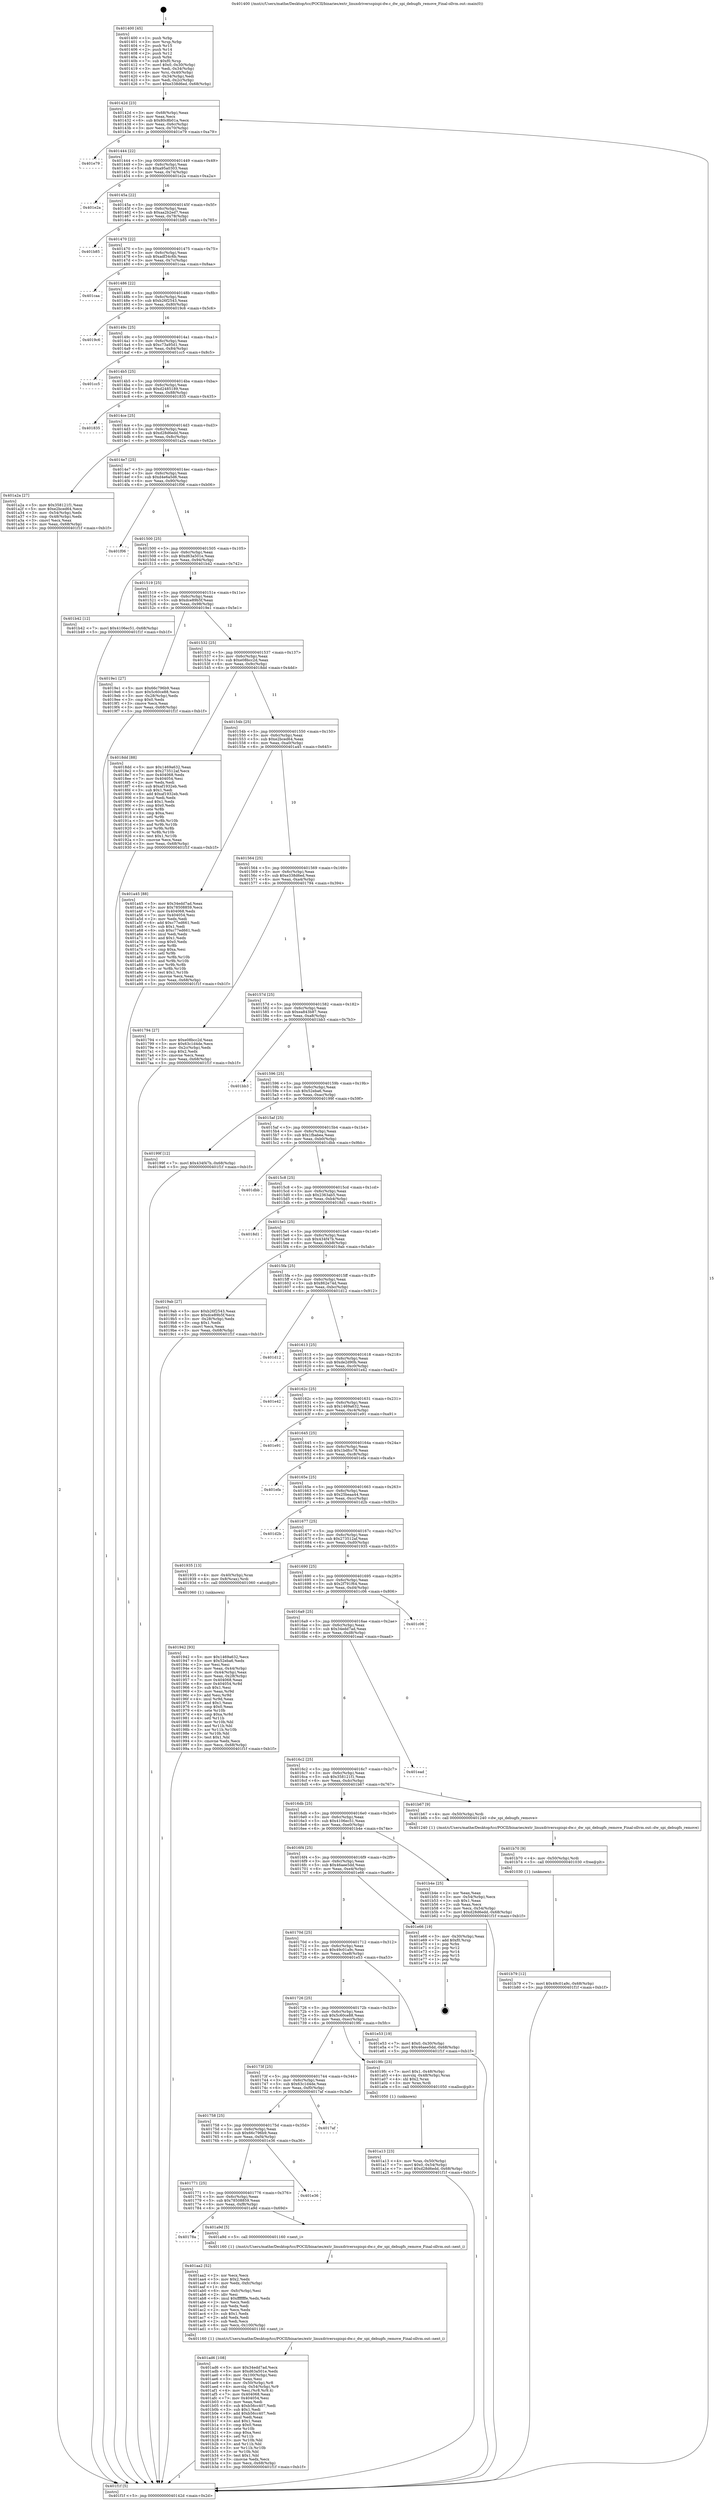 digraph "0x401400" {
  label = "0x401400 (/mnt/c/Users/mathe/Desktop/tcc/POCII/binaries/extr_linuxdriversspispi-dw.c_dw_spi_debugfs_remove_Final-ollvm.out::main(0))"
  labelloc = "t"
  node[shape=record]

  Entry [label="",width=0.3,height=0.3,shape=circle,fillcolor=black,style=filled]
  "0x40142d" [label="{
     0x40142d [23]\l
     | [instrs]\l
     &nbsp;&nbsp;0x40142d \<+3\>: mov -0x68(%rbp),%eax\l
     &nbsp;&nbsp;0x401430 \<+2\>: mov %eax,%ecx\l
     &nbsp;&nbsp;0x401432 \<+6\>: sub $0x80c8b01a,%ecx\l
     &nbsp;&nbsp;0x401438 \<+3\>: mov %eax,-0x6c(%rbp)\l
     &nbsp;&nbsp;0x40143b \<+3\>: mov %ecx,-0x70(%rbp)\l
     &nbsp;&nbsp;0x40143e \<+6\>: je 0000000000401e79 \<main+0xa79\>\l
  }"]
  "0x401e79" [label="{
     0x401e79\l
  }", style=dashed]
  "0x401444" [label="{
     0x401444 [22]\l
     | [instrs]\l
     &nbsp;&nbsp;0x401444 \<+5\>: jmp 0000000000401449 \<main+0x49\>\l
     &nbsp;&nbsp;0x401449 \<+3\>: mov -0x6c(%rbp),%eax\l
     &nbsp;&nbsp;0x40144c \<+5\>: sub $0xa95a0303,%eax\l
     &nbsp;&nbsp;0x401451 \<+3\>: mov %eax,-0x74(%rbp)\l
     &nbsp;&nbsp;0x401454 \<+6\>: je 0000000000401e2a \<main+0xa2a\>\l
  }"]
  Exit [label="",width=0.3,height=0.3,shape=circle,fillcolor=black,style=filled,peripheries=2]
  "0x401e2a" [label="{
     0x401e2a\l
  }", style=dashed]
  "0x40145a" [label="{
     0x40145a [22]\l
     | [instrs]\l
     &nbsp;&nbsp;0x40145a \<+5\>: jmp 000000000040145f \<main+0x5f\>\l
     &nbsp;&nbsp;0x40145f \<+3\>: mov -0x6c(%rbp),%eax\l
     &nbsp;&nbsp;0x401462 \<+5\>: sub $0xaa2b2ed7,%eax\l
     &nbsp;&nbsp;0x401467 \<+3\>: mov %eax,-0x78(%rbp)\l
     &nbsp;&nbsp;0x40146a \<+6\>: je 0000000000401b85 \<main+0x785\>\l
  }"]
  "0x401b79" [label="{
     0x401b79 [12]\l
     | [instrs]\l
     &nbsp;&nbsp;0x401b79 \<+7\>: movl $0x49c01a9c,-0x68(%rbp)\l
     &nbsp;&nbsp;0x401b80 \<+5\>: jmp 0000000000401f1f \<main+0xb1f\>\l
  }"]
  "0x401b85" [label="{
     0x401b85\l
  }", style=dashed]
  "0x401470" [label="{
     0x401470 [22]\l
     | [instrs]\l
     &nbsp;&nbsp;0x401470 \<+5\>: jmp 0000000000401475 \<main+0x75\>\l
     &nbsp;&nbsp;0x401475 \<+3\>: mov -0x6c(%rbp),%eax\l
     &nbsp;&nbsp;0x401478 \<+5\>: sub $0xadf34c6b,%eax\l
     &nbsp;&nbsp;0x40147d \<+3\>: mov %eax,-0x7c(%rbp)\l
     &nbsp;&nbsp;0x401480 \<+6\>: je 0000000000401caa \<main+0x8aa\>\l
  }"]
  "0x401b70" [label="{
     0x401b70 [9]\l
     | [instrs]\l
     &nbsp;&nbsp;0x401b70 \<+4\>: mov -0x50(%rbp),%rdi\l
     &nbsp;&nbsp;0x401b74 \<+5\>: call 0000000000401030 \<free@plt\>\l
     | [calls]\l
     &nbsp;&nbsp;0x401030 \{1\} (unknown)\l
  }"]
  "0x401caa" [label="{
     0x401caa\l
  }", style=dashed]
  "0x401486" [label="{
     0x401486 [22]\l
     | [instrs]\l
     &nbsp;&nbsp;0x401486 \<+5\>: jmp 000000000040148b \<main+0x8b\>\l
     &nbsp;&nbsp;0x40148b \<+3\>: mov -0x6c(%rbp),%eax\l
     &nbsp;&nbsp;0x40148e \<+5\>: sub $0xb26f2543,%eax\l
     &nbsp;&nbsp;0x401493 \<+3\>: mov %eax,-0x80(%rbp)\l
     &nbsp;&nbsp;0x401496 \<+6\>: je 00000000004019c6 \<main+0x5c6\>\l
  }"]
  "0x401ad6" [label="{
     0x401ad6 [108]\l
     | [instrs]\l
     &nbsp;&nbsp;0x401ad6 \<+5\>: mov $0x34edd7ad,%ecx\l
     &nbsp;&nbsp;0x401adb \<+5\>: mov $0xd63a501e,%edx\l
     &nbsp;&nbsp;0x401ae0 \<+6\>: mov -0x100(%rbp),%esi\l
     &nbsp;&nbsp;0x401ae6 \<+3\>: imul %eax,%esi\l
     &nbsp;&nbsp;0x401ae9 \<+4\>: mov -0x50(%rbp),%r8\l
     &nbsp;&nbsp;0x401aed \<+4\>: movslq -0x54(%rbp),%r9\l
     &nbsp;&nbsp;0x401af1 \<+4\>: mov %esi,(%r8,%r9,4)\l
     &nbsp;&nbsp;0x401af5 \<+7\>: mov 0x404068,%eax\l
     &nbsp;&nbsp;0x401afc \<+7\>: mov 0x404054,%esi\l
     &nbsp;&nbsp;0x401b03 \<+2\>: mov %eax,%edi\l
     &nbsp;&nbsp;0x401b05 \<+6\>: sub $0xb56cc407,%edi\l
     &nbsp;&nbsp;0x401b0b \<+3\>: sub $0x1,%edi\l
     &nbsp;&nbsp;0x401b0e \<+6\>: add $0xb56cc407,%edi\l
     &nbsp;&nbsp;0x401b14 \<+3\>: imul %edi,%eax\l
     &nbsp;&nbsp;0x401b17 \<+3\>: and $0x1,%eax\l
     &nbsp;&nbsp;0x401b1a \<+3\>: cmp $0x0,%eax\l
     &nbsp;&nbsp;0x401b1d \<+4\>: sete %r10b\l
     &nbsp;&nbsp;0x401b21 \<+3\>: cmp $0xa,%esi\l
     &nbsp;&nbsp;0x401b24 \<+4\>: setl %r11b\l
     &nbsp;&nbsp;0x401b28 \<+3\>: mov %r10b,%bl\l
     &nbsp;&nbsp;0x401b2b \<+3\>: and %r11b,%bl\l
     &nbsp;&nbsp;0x401b2e \<+3\>: xor %r11b,%r10b\l
     &nbsp;&nbsp;0x401b31 \<+3\>: or %r10b,%bl\l
     &nbsp;&nbsp;0x401b34 \<+3\>: test $0x1,%bl\l
     &nbsp;&nbsp;0x401b37 \<+3\>: cmovne %edx,%ecx\l
     &nbsp;&nbsp;0x401b3a \<+3\>: mov %ecx,-0x68(%rbp)\l
     &nbsp;&nbsp;0x401b3d \<+5\>: jmp 0000000000401f1f \<main+0xb1f\>\l
  }"]
  "0x4019c6" [label="{
     0x4019c6\l
  }", style=dashed]
  "0x40149c" [label="{
     0x40149c [25]\l
     | [instrs]\l
     &nbsp;&nbsp;0x40149c \<+5\>: jmp 00000000004014a1 \<main+0xa1\>\l
     &nbsp;&nbsp;0x4014a1 \<+3\>: mov -0x6c(%rbp),%eax\l
     &nbsp;&nbsp;0x4014a4 \<+5\>: sub $0xc73a95d1,%eax\l
     &nbsp;&nbsp;0x4014a9 \<+6\>: mov %eax,-0x84(%rbp)\l
     &nbsp;&nbsp;0x4014af \<+6\>: je 0000000000401cc5 \<main+0x8c5\>\l
  }"]
  "0x401aa2" [label="{
     0x401aa2 [52]\l
     | [instrs]\l
     &nbsp;&nbsp;0x401aa2 \<+2\>: xor %ecx,%ecx\l
     &nbsp;&nbsp;0x401aa4 \<+5\>: mov $0x2,%edx\l
     &nbsp;&nbsp;0x401aa9 \<+6\>: mov %edx,-0xfc(%rbp)\l
     &nbsp;&nbsp;0x401aaf \<+1\>: cltd\l
     &nbsp;&nbsp;0x401ab0 \<+6\>: mov -0xfc(%rbp),%esi\l
     &nbsp;&nbsp;0x401ab6 \<+2\>: idiv %esi\l
     &nbsp;&nbsp;0x401ab8 \<+6\>: imul $0xfffffffe,%edx,%edx\l
     &nbsp;&nbsp;0x401abe \<+2\>: mov %ecx,%edi\l
     &nbsp;&nbsp;0x401ac0 \<+2\>: sub %edx,%edi\l
     &nbsp;&nbsp;0x401ac2 \<+2\>: mov %ecx,%edx\l
     &nbsp;&nbsp;0x401ac4 \<+3\>: sub $0x1,%edx\l
     &nbsp;&nbsp;0x401ac7 \<+2\>: add %edx,%edi\l
     &nbsp;&nbsp;0x401ac9 \<+2\>: sub %edi,%ecx\l
     &nbsp;&nbsp;0x401acb \<+6\>: mov %ecx,-0x100(%rbp)\l
     &nbsp;&nbsp;0x401ad1 \<+5\>: call 0000000000401160 \<next_i\>\l
     | [calls]\l
     &nbsp;&nbsp;0x401160 \{1\} (/mnt/c/Users/mathe/Desktop/tcc/POCII/binaries/extr_linuxdriversspispi-dw.c_dw_spi_debugfs_remove_Final-ollvm.out::next_i)\l
  }"]
  "0x401cc5" [label="{
     0x401cc5\l
  }", style=dashed]
  "0x4014b5" [label="{
     0x4014b5 [25]\l
     | [instrs]\l
     &nbsp;&nbsp;0x4014b5 \<+5\>: jmp 00000000004014ba \<main+0xba\>\l
     &nbsp;&nbsp;0x4014ba \<+3\>: mov -0x6c(%rbp),%eax\l
     &nbsp;&nbsp;0x4014bd \<+5\>: sub $0xd2485189,%eax\l
     &nbsp;&nbsp;0x4014c2 \<+6\>: mov %eax,-0x88(%rbp)\l
     &nbsp;&nbsp;0x4014c8 \<+6\>: je 0000000000401835 \<main+0x435\>\l
  }"]
  "0x40178a" [label="{
     0x40178a\l
  }", style=dashed]
  "0x401835" [label="{
     0x401835\l
  }", style=dashed]
  "0x4014ce" [label="{
     0x4014ce [25]\l
     | [instrs]\l
     &nbsp;&nbsp;0x4014ce \<+5\>: jmp 00000000004014d3 \<main+0xd3\>\l
     &nbsp;&nbsp;0x4014d3 \<+3\>: mov -0x6c(%rbp),%eax\l
     &nbsp;&nbsp;0x4014d6 \<+5\>: sub $0xd28d6edd,%eax\l
     &nbsp;&nbsp;0x4014db \<+6\>: mov %eax,-0x8c(%rbp)\l
     &nbsp;&nbsp;0x4014e1 \<+6\>: je 0000000000401a2a \<main+0x62a\>\l
  }"]
  "0x401a9d" [label="{
     0x401a9d [5]\l
     | [instrs]\l
     &nbsp;&nbsp;0x401a9d \<+5\>: call 0000000000401160 \<next_i\>\l
     | [calls]\l
     &nbsp;&nbsp;0x401160 \{1\} (/mnt/c/Users/mathe/Desktop/tcc/POCII/binaries/extr_linuxdriversspispi-dw.c_dw_spi_debugfs_remove_Final-ollvm.out::next_i)\l
  }"]
  "0x401a2a" [label="{
     0x401a2a [27]\l
     | [instrs]\l
     &nbsp;&nbsp;0x401a2a \<+5\>: mov $0x358121f1,%eax\l
     &nbsp;&nbsp;0x401a2f \<+5\>: mov $0xe2bced64,%ecx\l
     &nbsp;&nbsp;0x401a34 \<+3\>: mov -0x54(%rbp),%edx\l
     &nbsp;&nbsp;0x401a37 \<+3\>: cmp -0x48(%rbp),%edx\l
     &nbsp;&nbsp;0x401a3a \<+3\>: cmovl %ecx,%eax\l
     &nbsp;&nbsp;0x401a3d \<+3\>: mov %eax,-0x68(%rbp)\l
     &nbsp;&nbsp;0x401a40 \<+5\>: jmp 0000000000401f1f \<main+0xb1f\>\l
  }"]
  "0x4014e7" [label="{
     0x4014e7 [25]\l
     | [instrs]\l
     &nbsp;&nbsp;0x4014e7 \<+5\>: jmp 00000000004014ec \<main+0xec\>\l
     &nbsp;&nbsp;0x4014ec \<+3\>: mov -0x6c(%rbp),%eax\l
     &nbsp;&nbsp;0x4014ef \<+5\>: sub $0xd4e6a5d6,%eax\l
     &nbsp;&nbsp;0x4014f4 \<+6\>: mov %eax,-0x90(%rbp)\l
     &nbsp;&nbsp;0x4014fa \<+6\>: je 0000000000401f06 \<main+0xb06\>\l
  }"]
  "0x401771" [label="{
     0x401771 [25]\l
     | [instrs]\l
     &nbsp;&nbsp;0x401771 \<+5\>: jmp 0000000000401776 \<main+0x376\>\l
     &nbsp;&nbsp;0x401776 \<+3\>: mov -0x6c(%rbp),%eax\l
     &nbsp;&nbsp;0x401779 \<+5\>: sub $0x78508859,%eax\l
     &nbsp;&nbsp;0x40177e \<+6\>: mov %eax,-0xf8(%rbp)\l
     &nbsp;&nbsp;0x401784 \<+6\>: je 0000000000401a9d \<main+0x69d\>\l
  }"]
  "0x401f06" [label="{
     0x401f06\l
  }", style=dashed]
  "0x401500" [label="{
     0x401500 [25]\l
     | [instrs]\l
     &nbsp;&nbsp;0x401500 \<+5\>: jmp 0000000000401505 \<main+0x105\>\l
     &nbsp;&nbsp;0x401505 \<+3\>: mov -0x6c(%rbp),%eax\l
     &nbsp;&nbsp;0x401508 \<+5\>: sub $0xd63a501e,%eax\l
     &nbsp;&nbsp;0x40150d \<+6\>: mov %eax,-0x94(%rbp)\l
     &nbsp;&nbsp;0x401513 \<+6\>: je 0000000000401b42 \<main+0x742\>\l
  }"]
  "0x401e36" [label="{
     0x401e36\l
  }", style=dashed]
  "0x401b42" [label="{
     0x401b42 [12]\l
     | [instrs]\l
     &nbsp;&nbsp;0x401b42 \<+7\>: movl $0x4106ec51,-0x68(%rbp)\l
     &nbsp;&nbsp;0x401b49 \<+5\>: jmp 0000000000401f1f \<main+0xb1f\>\l
  }"]
  "0x401519" [label="{
     0x401519 [25]\l
     | [instrs]\l
     &nbsp;&nbsp;0x401519 \<+5\>: jmp 000000000040151e \<main+0x11e\>\l
     &nbsp;&nbsp;0x40151e \<+3\>: mov -0x6c(%rbp),%eax\l
     &nbsp;&nbsp;0x401521 \<+5\>: sub $0xdce89b5f,%eax\l
     &nbsp;&nbsp;0x401526 \<+6\>: mov %eax,-0x98(%rbp)\l
     &nbsp;&nbsp;0x40152c \<+6\>: je 00000000004019e1 \<main+0x5e1\>\l
  }"]
  "0x401758" [label="{
     0x401758 [25]\l
     | [instrs]\l
     &nbsp;&nbsp;0x401758 \<+5\>: jmp 000000000040175d \<main+0x35d\>\l
     &nbsp;&nbsp;0x40175d \<+3\>: mov -0x6c(%rbp),%eax\l
     &nbsp;&nbsp;0x401760 \<+5\>: sub $0x66c796b9,%eax\l
     &nbsp;&nbsp;0x401765 \<+6\>: mov %eax,-0xf4(%rbp)\l
     &nbsp;&nbsp;0x40176b \<+6\>: je 0000000000401e36 \<main+0xa36\>\l
  }"]
  "0x4019e1" [label="{
     0x4019e1 [27]\l
     | [instrs]\l
     &nbsp;&nbsp;0x4019e1 \<+5\>: mov $0x66c796b9,%eax\l
     &nbsp;&nbsp;0x4019e6 \<+5\>: mov $0x5c60ce88,%ecx\l
     &nbsp;&nbsp;0x4019eb \<+3\>: mov -0x28(%rbp),%edx\l
     &nbsp;&nbsp;0x4019ee \<+3\>: cmp $0x0,%edx\l
     &nbsp;&nbsp;0x4019f1 \<+3\>: cmove %ecx,%eax\l
     &nbsp;&nbsp;0x4019f4 \<+3\>: mov %eax,-0x68(%rbp)\l
     &nbsp;&nbsp;0x4019f7 \<+5\>: jmp 0000000000401f1f \<main+0xb1f\>\l
  }"]
  "0x401532" [label="{
     0x401532 [25]\l
     | [instrs]\l
     &nbsp;&nbsp;0x401532 \<+5\>: jmp 0000000000401537 \<main+0x137\>\l
     &nbsp;&nbsp;0x401537 \<+3\>: mov -0x6c(%rbp),%eax\l
     &nbsp;&nbsp;0x40153a \<+5\>: sub $0xe08bcc2d,%eax\l
     &nbsp;&nbsp;0x40153f \<+6\>: mov %eax,-0x9c(%rbp)\l
     &nbsp;&nbsp;0x401545 \<+6\>: je 00000000004018dd \<main+0x4dd\>\l
  }"]
  "0x4017af" [label="{
     0x4017af\l
  }", style=dashed]
  "0x4018dd" [label="{
     0x4018dd [88]\l
     | [instrs]\l
     &nbsp;&nbsp;0x4018dd \<+5\>: mov $0x1469a632,%eax\l
     &nbsp;&nbsp;0x4018e2 \<+5\>: mov $0x273512af,%ecx\l
     &nbsp;&nbsp;0x4018e7 \<+7\>: mov 0x404068,%edx\l
     &nbsp;&nbsp;0x4018ee \<+7\>: mov 0x404054,%esi\l
     &nbsp;&nbsp;0x4018f5 \<+2\>: mov %edx,%edi\l
     &nbsp;&nbsp;0x4018f7 \<+6\>: sub $0xaf1932eb,%edi\l
     &nbsp;&nbsp;0x4018fd \<+3\>: sub $0x1,%edi\l
     &nbsp;&nbsp;0x401900 \<+6\>: add $0xaf1932eb,%edi\l
     &nbsp;&nbsp;0x401906 \<+3\>: imul %edi,%edx\l
     &nbsp;&nbsp;0x401909 \<+3\>: and $0x1,%edx\l
     &nbsp;&nbsp;0x40190c \<+3\>: cmp $0x0,%edx\l
     &nbsp;&nbsp;0x40190f \<+4\>: sete %r8b\l
     &nbsp;&nbsp;0x401913 \<+3\>: cmp $0xa,%esi\l
     &nbsp;&nbsp;0x401916 \<+4\>: setl %r9b\l
     &nbsp;&nbsp;0x40191a \<+3\>: mov %r8b,%r10b\l
     &nbsp;&nbsp;0x40191d \<+3\>: and %r9b,%r10b\l
     &nbsp;&nbsp;0x401920 \<+3\>: xor %r9b,%r8b\l
     &nbsp;&nbsp;0x401923 \<+3\>: or %r8b,%r10b\l
     &nbsp;&nbsp;0x401926 \<+4\>: test $0x1,%r10b\l
     &nbsp;&nbsp;0x40192a \<+3\>: cmovne %ecx,%eax\l
     &nbsp;&nbsp;0x40192d \<+3\>: mov %eax,-0x68(%rbp)\l
     &nbsp;&nbsp;0x401930 \<+5\>: jmp 0000000000401f1f \<main+0xb1f\>\l
  }"]
  "0x40154b" [label="{
     0x40154b [25]\l
     | [instrs]\l
     &nbsp;&nbsp;0x40154b \<+5\>: jmp 0000000000401550 \<main+0x150\>\l
     &nbsp;&nbsp;0x401550 \<+3\>: mov -0x6c(%rbp),%eax\l
     &nbsp;&nbsp;0x401553 \<+5\>: sub $0xe2bced64,%eax\l
     &nbsp;&nbsp;0x401558 \<+6\>: mov %eax,-0xa0(%rbp)\l
     &nbsp;&nbsp;0x40155e \<+6\>: je 0000000000401a45 \<main+0x645\>\l
  }"]
  "0x401a13" [label="{
     0x401a13 [23]\l
     | [instrs]\l
     &nbsp;&nbsp;0x401a13 \<+4\>: mov %rax,-0x50(%rbp)\l
     &nbsp;&nbsp;0x401a17 \<+7\>: movl $0x0,-0x54(%rbp)\l
     &nbsp;&nbsp;0x401a1e \<+7\>: movl $0xd28d6edd,-0x68(%rbp)\l
     &nbsp;&nbsp;0x401a25 \<+5\>: jmp 0000000000401f1f \<main+0xb1f\>\l
  }"]
  "0x401a45" [label="{
     0x401a45 [88]\l
     | [instrs]\l
     &nbsp;&nbsp;0x401a45 \<+5\>: mov $0x34edd7ad,%eax\l
     &nbsp;&nbsp;0x401a4a \<+5\>: mov $0x78508859,%ecx\l
     &nbsp;&nbsp;0x401a4f \<+7\>: mov 0x404068,%edx\l
     &nbsp;&nbsp;0x401a56 \<+7\>: mov 0x404054,%esi\l
     &nbsp;&nbsp;0x401a5d \<+2\>: mov %edx,%edi\l
     &nbsp;&nbsp;0x401a5f \<+6\>: add $0xc77ed661,%edi\l
     &nbsp;&nbsp;0x401a65 \<+3\>: sub $0x1,%edi\l
     &nbsp;&nbsp;0x401a68 \<+6\>: sub $0xc77ed661,%edi\l
     &nbsp;&nbsp;0x401a6e \<+3\>: imul %edi,%edx\l
     &nbsp;&nbsp;0x401a71 \<+3\>: and $0x1,%edx\l
     &nbsp;&nbsp;0x401a74 \<+3\>: cmp $0x0,%edx\l
     &nbsp;&nbsp;0x401a77 \<+4\>: sete %r8b\l
     &nbsp;&nbsp;0x401a7b \<+3\>: cmp $0xa,%esi\l
     &nbsp;&nbsp;0x401a7e \<+4\>: setl %r9b\l
     &nbsp;&nbsp;0x401a82 \<+3\>: mov %r8b,%r10b\l
     &nbsp;&nbsp;0x401a85 \<+3\>: and %r9b,%r10b\l
     &nbsp;&nbsp;0x401a88 \<+3\>: xor %r9b,%r8b\l
     &nbsp;&nbsp;0x401a8b \<+3\>: or %r8b,%r10b\l
     &nbsp;&nbsp;0x401a8e \<+4\>: test $0x1,%r10b\l
     &nbsp;&nbsp;0x401a92 \<+3\>: cmovne %ecx,%eax\l
     &nbsp;&nbsp;0x401a95 \<+3\>: mov %eax,-0x68(%rbp)\l
     &nbsp;&nbsp;0x401a98 \<+5\>: jmp 0000000000401f1f \<main+0xb1f\>\l
  }"]
  "0x401564" [label="{
     0x401564 [25]\l
     | [instrs]\l
     &nbsp;&nbsp;0x401564 \<+5\>: jmp 0000000000401569 \<main+0x169\>\l
     &nbsp;&nbsp;0x401569 \<+3\>: mov -0x6c(%rbp),%eax\l
     &nbsp;&nbsp;0x40156c \<+5\>: sub $0xe338d6ed,%eax\l
     &nbsp;&nbsp;0x401571 \<+6\>: mov %eax,-0xa4(%rbp)\l
     &nbsp;&nbsp;0x401577 \<+6\>: je 0000000000401794 \<main+0x394\>\l
  }"]
  "0x40173f" [label="{
     0x40173f [25]\l
     | [instrs]\l
     &nbsp;&nbsp;0x40173f \<+5\>: jmp 0000000000401744 \<main+0x344\>\l
     &nbsp;&nbsp;0x401744 \<+3\>: mov -0x6c(%rbp),%eax\l
     &nbsp;&nbsp;0x401747 \<+5\>: sub $0x63c1d4de,%eax\l
     &nbsp;&nbsp;0x40174c \<+6\>: mov %eax,-0xf0(%rbp)\l
     &nbsp;&nbsp;0x401752 \<+6\>: je 00000000004017af \<main+0x3af\>\l
  }"]
  "0x401794" [label="{
     0x401794 [27]\l
     | [instrs]\l
     &nbsp;&nbsp;0x401794 \<+5\>: mov $0xe08bcc2d,%eax\l
     &nbsp;&nbsp;0x401799 \<+5\>: mov $0x63c1d4de,%ecx\l
     &nbsp;&nbsp;0x40179e \<+3\>: mov -0x2c(%rbp),%edx\l
     &nbsp;&nbsp;0x4017a1 \<+3\>: cmp $0x2,%edx\l
     &nbsp;&nbsp;0x4017a4 \<+3\>: cmovne %ecx,%eax\l
     &nbsp;&nbsp;0x4017a7 \<+3\>: mov %eax,-0x68(%rbp)\l
     &nbsp;&nbsp;0x4017aa \<+5\>: jmp 0000000000401f1f \<main+0xb1f\>\l
  }"]
  "0x40157d" [label="{
     0x40157d [25]\l
     | [instrs]\l
     &nbsp;&nbsp;0x40157d \<+5\>: jmp 0000000000401582 \<main+0x182\>\l
     &nbsp;&nbsp;0x401582 \<+3\>: mov -0x6c(%rbp),%eax\l
     &nbsp;&nbsp;0x401585 \<+5\>: sub $0xea843b87,%eax\l
     &nbsp;&nbsp;0x40158a \<+6\>: mov %eax,-0xa8(%rbp)\l
     &nbsp;&nbsp;0x401590 \<+6\>: je 0000000000401bb3 \<main+0x7b3\>\l
  }"]
  "0x401f1f" [label="{
     0x401f1f [5]\l
     | [instrs]\l
     &nbsp;&nbsp;0x401f1f \<+5\>: jmp 000000000040142d \<main+0x2d\>\l
  }"]
  "0x401400" [label="{
     0x401400 [45]\l
     | [instrs]\l
     &nbsp;&nbsp;0x401400 \<+1\>: push %rbp\l
     &nbsp;&nbsp;0x401401 \<+3\>: mov %rsp,%rbp\l
     &nbsp;&nbsp;0x401404 \<+2\>: push %r15\l
     &nbsp;&nbsp;0x401406 \<+2\>: push %r14\l
     &nbsp;&nbsp;0x401408 \<+2\>: push %r12\l
     &nbsp;&nbsp;0x40140a \<+1\>: push %rbx\l
     &nbsp;&nbsp;0x40140b \<+7\>: sub $0xf0,%rsp\l
     &nbsp;&nbsp;0x401412 \<+7\>: movl $0x0,-0x30(%rbp)\l
     &nbsp;&nbsp;0x401419 \<+3\>: mov %edi,-0x34(%rbp)\l
     &nbsp;&nbsp;0x40141c \<+4\>: mov %rsi,-0x40(%rbp)\l
     &nbsp;&nbsp;0x401420 \<+3\>: mov -0x34(%rbp),%edi\l
     &nbsp;&nbsp;0x401423 \<+3\>: mov %edi,-0x2c(%rbp)\l
     &nbsp;&nbsp;0x401426 \<+7\>: movl $0xe338d6ed,-0x68(%rbp)\l
  }"]
  "0x4019fc" [label="{
     0x4019fc [23]\l
     | [instrs]\l
     &nbsp;&nbsp;0x4019fc \<+7\>: movl $0x1,-0x48(%rbp)\l
     &nbsp;&nbsp;0x401a03 \<+4\>: movslq -0x48(%rbp),%rax\l
     &nbsp;&nbsp;0x401a07 \<+4\>: shl $0x2,%rax\l
     &nbsp;&nbsp;0x401a0b \<+3\>: mov %rax,%rdi\l
     &nbsp;&nbsp;0x401a0e \<+5\>: call 0000000000401050 \<malloc@plt\>\l
     | [calls]\l
     &nbsp;&nbsp;0x401050 \{1\} (unknown)\l
  }"]
  "0x401bb3" [label="{
     0x401bb3\l
  }", style=dashed]
  "0x401596" [label="{
     0x401596 [25]\l
     | [instrs]\l
     &nbsp;&nbsp;0x401596 \<+5\>: jmp 000000000040159b \<main+0x19b\>\l
     &nbsp;&nbsp;0x40159b \<+3\>: mov -0x6c(%rbp),%eax\l
     &nbsp;&nbsp;0x40159e \<+5\>: sub $0x52eba6,%eax\l
     &nbsp;&nbsp;0x4015a3 \<+6\>: mov %eax,-0xac(%rbp)\l
     &nbsp;&nbsp;0x4015a9 \<+6\>: je 000000000040199f \<main+0x59f\>\l
  }"]
  "0x401726" [label="{
     0x401726 [25]\l
     | [instrs]\l
     &nbsp;&nbsp;0x401726 \<+5\>: jmp 000000000040172b \<main+0x32b\>\l
     &nbsp;&nbsp;0x40172b \<+3\>: mov -0x6c(%rbp),%eax\l
     &nbsp;&nbsp;0x40172e \<+5\>: sub $0x5c60ce88,%eax\l
     &nbsp;&nbsp;0x401733 \<+6\>: mov %eax,-0xec(%rbp)\l
     &nbsp;&nbsp;0x401739 \<+6\>: je 00000000004019fc \<main+0x5fc\>\l
  }"]
  "0x40199f" [label="{
     0x40199f [12]\l
     | [instrs]\l
     &nbsp;&nbsp;0x40199f \<+7\>: movl $0x434f47b,-0x68(%rbp)\l
     &nbsp;&nbsp;0x4019a6 \<+5\>: jmp 0000000000401f1f \<main+0xb1f\>\l
  }"]
  "0x4015af" [label="{
     0x4015af [25]\l
     | [instrs]\l
     &nbsp;&nbsp;0x4015af \<+5\>: jmp 00000000004015b4 \<main+0x1b4\>\l
     &nbsp;&nbsp;0x4015b4 \<+3\>: mov -0x6c(%rbp),%eax\l
     &nbsp;&nbsp;0x4015b7 \<+5\>: sub $0x1fbabea,%eax\l
     &nbsp;&nbsp;0x4015bc \<+6\>: mov %eax,-0xb0(%rbp)\l
     &nbsp;&nbsp;0x4015c2 \<+6\>: je 0000000000401dbb \<main+0x9bb\>\l
  }"]
  "0x401e53" [label="{
     0x401e53 [19]\l
     | [instrs]\l
     &nbsp;&nbsp;0x401e53 \<+7\>: movl $0x0,-0x30(%rbp)\l
     &nbsp;&nbsp;0x401e5a \<+7\>: movl $0x46aee5dd,-0x68(%rbp)\l
     &nbsp;&nbsp;0x401e61 \<+5\>: jmp 0000000000401f1f \<main+0xb1f\>\l
  }"]
  "0x401dbb" [label="{
     0x401dbb\l
  }", style=dashed]
  "0x4015c8" [label="{
     0x4015c8 [25]\l
     | [instrs]\l
     &nbsp;&nbsp;0x4015c8 \<+5\>: jmp 00000000004015cd \<main+0x1cd\>\l
     &nbsp;&nbsp;0x4015cd \<+3\>: mov -0x6c(%rbp),%eax\l
     &nbsp;&nbsp;0x4015d0 \<+5\>: sub $0x2363ab5,%eax\l
     &nbsp;&nbsp;0x4015d5 \<+6\>: mov %eax,-0xb4(%rbp)\l
     &nbsp;&nbsp;0x4015db \<+6\>: je 00000000004018d1 \<main+0x4d1\>\l
  }"]
  "0x40170d" [label="{
     0x40170d [25]\l
     | [instrs]\l
     &nbsp;&nbsp;0x40170d \<+5\>: jmp 0000000000401712 \<main+0x312\>\l
     &nbsp;&nbsp;0x401712 \<+3\>: mov -0x6c(%rbp),%eax\l
     &nbsp;&nbsp;0x401715 \<+5\>: sub $0x49c01a9c,%eax\l
     &nbsp;&nbsp;0x40171a \<+6\>: mov %eax,-0xe8(%rbp)\l
     &nbsp;&nbsp;0x401720 \<+6\>: je 0000000000401e53 \<main+0xa53\>\l
  }"]
  "0x4018d1" [label="{
     0x4018d1\l
  }", style=dashed]
  "0x4015e1" [label="{
     0x4015e1 [25]\l
     | [instrs]\l
     &nbsp;&nbsp;0x4015e1 \<+5\>: jmp 00000000004015e6 \<main+0x1e6\>\l
     &nbsp;&nbsp;0x4015e6 \<+3\>: mov -0x6c(%rbp),%eax\l
     &nbsp;&nbsp;0x4015e9 \<+5\>: sub $0x434f47b,%eax\l
     &nbsp;&nbsp;0x4015ee \<+6\>: mov %eax,-0xb8(%rbp)\l
     &nbsp;&nbsp;0x4015f4 \<+6\>: je 00000000004019ab \<main+0x5ab\>\l
  }"]
  "0x401e66" [label="{
     0x401e66 [19]\l
     | [instrs]\l
     &nbsp;&nbsp;0x401e66 \<+3\>: mov -0x30(%rbp),%eax\l
     &nbsp;&nbsp;0x401e69 \<+7\>: add $0xf0,%rsp\l
     &nbsp;&nbsp;0x401e70 \<+1\>: pop %rbx\l
     &nbsp;&nbsp;0x401e71 \<+2\>: pop %r12\l
     &nbsp;&nbsp;0x401e73 \<+2\>: pop %r14\l
     &nbsp;&nbsp;0x401e75 \<+2\>: pop %r15\l
     &nbsp;&nbsp;0x401e77 \<+1\>: pop %rbp\l
     &nbsp;&nbsp;0x401e78 \<+1\>: ret\l
  }"]
  "0x4019ab" [label="{
     0x4019ab [27]\l
     | [instrs]\l
     &nbsp;&nbsp;0x4019ab \<+5\>: mov $0xb26f2543,%eax\l
     &nbsp;&nbsp;0x4019b0 \<+5\>: mov $0xdce89b5f,%ecx\l
     &nbsp;&nbsp;0x4019b5 \<+3\>: mov -0x28(%rbp),%edx\l
     &nbsp;&nbsp;0x4019b8 \<+3\>: cmp $0x1,%edx\l
     &nbsp;&nbsp;0x4019bb \<+3\>: cmovl %ecx,%eax\l
     &nbsp;&nbsp;0x4019be \<+3\>: mov %eax,-0x68(%rbp)\l
     &nbsp;&nbsp;0x4019c1 \<+5\>: jmp 0000000000401f1f \<main+0xb1f\>\l
  }"]
  "0x4015fa" [label="{
     0x4015fa [25]\l
     | [instrs]\l
     &nbsp;&nbsp;0x4015fa \<+5\>: jmp 00000000004015ff \<main+0x1ff\>\l
     &nbsp;&nbsp;0x4015ff \<+3\>: mov -0x6c(%rbp),%eax\l
     &nbsp;&nbsp;0x401602 \<+5\>: sub $0x862e74d,%eax\l
     &nbsp;&nbsp;0x401607 \<+6\>: mov %eax,-0xbc(%rbp)\l
     &nbsp;&nbsp;0x40160d \<+6\>: je 0000000000401d12 \<main+0x912\>\l
  }"]
  "0x4016f4" [label="{
     0x4016f4 [25]\l
     | [instrs]\l
     &nbsp;&nbsp;0x4016f4 \<+5\>: jmp 00000000004016f9 \<main+0x2f9\>\l
     &nbsp;&nbsp;0x4016f9 \<+3\>: mov -0x6c(%rbp),%eax\l
     &nbsp;&nbsp;0x4016fc \<+5\>: sub $0x46aee5dd,%eax\l
     &nbsp;&nbsp;0x401701 \<+6\>: mov %eax,-0xe4(%rbp)\l
     &nbsp;&nbsp;0x401707 \<+6\>: je 0000000000401e66 \<main+0xa66\>\l
  }"]
  "0x401d12" [label="{
     0x401d12\l
  }", style=dashed]
  "0x401613" [label="{
     0x401613 [25]\l
     | [instrs]\l
     &nbsp;&nbsp;0x401613 \<+5\>: jmp 0000000000401618 \<main+0x218\>\l
     &nbsp;&nbsp;0x401618 \<+3\>: mov -0x6c(%rbp),%eax\l
     &nbsp;&nbsp;0x40161b \<+5\>: sub $0xde2d90b,%eax\l
     &nbsp;&nbsp;0x401620 \<+6\>: mov %eax,-0xc0(%rbp)\l
     &nbsp;&nbsp;0x401626 \<+6\>: je 0000000000401e42 \<main+0xa42\>\l
  }"]
  "0x401b4e" [label="{
     0x401b4e [25]\l
     | [instrs]\l
     &nbsp;&nbsp;0x401b4e \<+2\>: xor %eax,%eax\l
     &nbsp;&nbsp;0x401b50 \<+3\>: mov -0x54(%rbp),%ecx\l
     &nbsp;&nbsp;0x401b53 \<+3\>: sub $0x1,%eax\l
     &nbsp;&nbsp;0x401b56 \<+2\>: sub %eax,%ecx\l
     &nbsp;&nbsp;0x401b58 \<+3\>: mov %ecx,-0x54(%rbp)\l
     &nbsp;&nbsp;0x401b5b \<+7\>: movl $0xd28d6edd,-0x68(%rbp)\l
     &nbsp;&nbsp;0x401b62 \<+5\>: jmp 0000000000401f1f \<main+0xb1f\>\l
  }"]
  "0x401e42" [label="{
     0x401e42\l
  }", style=dashed]
  "0x40162c" [label="{
     0x40162c [25]\l
     | [instrs]\l
     &nbsp;&nbsp;0x40162c \<+5\>: jmp 0000000000401631 \<main+0x231\>\l
     &nbsp;&nbsp;0x401631 \<+3\>: mov -0x6c(%rbp),%eax\l
     &nbsp;&nbsp;0x401634 \<+5\>: sub $0x1469a632,%eax\l
     &nbsp;&nbsp;0x401639 \<+6\>: mov %eax,-0xc4(%rbp)\l
     &nbsp;&nbsp;0x40163f \<+6\>: je 0000000000401e91 \<main+0xa91\>\l
  }"]
  "0x4016db" [label="{
     0x4016db [25]\l
     | [instrs]\l
     &nbsp;&nbsp;0x4016db \<+5\>: jmp 00000000004016e0 \<main+0x2e0\>\l
     &nbsp;&nbsp;0x4016e0 \<+3\>: mov -0x6c(%rbp),%eax\l
     &nbsp;&nbsp;0x4016e3 \<+5\>: sub $0x4106ec51,%eax\l
     &nbsp;&nbsp;0x4016e8 \<+6\>: mov %eax,-0xe0(%rbp)\l
     &nbsp;&nbsp;0x4016ee \<+6\>: je 0000000000401b4e \<main+0x74e\>\l
  }"]
  "0x401e91" [label="{
     0x401e91\l
  }", style=dashed]
  "0x401645" [label="{
     0x401645 [25]\l
     | [instrs]\l
     &nbsp;&nbsp;0x401645 \<+5\>: jmp 000000000040164a \<main+0x24a\>\l
     &nbsp;&nbsp;0x40164a \<+3\>: mov -0x6c(%rbp),%eax\l
     &nbsp;&nbsp;0x40164d \<+5\>: sub $0x1bdfcc78,%eax\l
     &nbsp;&nbsp;0x401652 \<+6\>: mov %eax,-0xc8(%rbp)\l
     &nbsp;&nbsp;0x401658 \<+6\>: je 0000000000401efa \<main+0xafa\>\l
  }"]
  "0x401b67" [label="{
     0x401b67 [9]\l
     | [instrs]\l
     &nbsp;&nbsp;0x401b67 \<+4\>: mov -0x50(%rbp),%rdi\l
     &nbsp;&nbsp;0x401b6b \<+5\>: call 0000000000401240 \<dw_spi_debugfs_remove\>\l
     | [calls]\l
     &nbsp;&nbsp;0x401240 \{1\} (/mnt/c/Users/mathe/Desktop/tcc/POCII/binaries/extr_linuxdriversspispi-dw.c_dw_spi_debugfs_remove_Final-ollvm.out::dw_spi_debugfs_remove)\l
  }"]
  "0x401efa" [label="{
     0x401efa\l
  }", style=dashed]
  "0x40165e" [label="{
     0x40165e [25]\l
     | [instrs]\l
     &nbsp;&nbsp;0x40165e \<+5\>: jmp 0000000000401663 \<main+0x263\>\l
     &nbsp;&nbsp;0x401663 \<+3\>: mov -0x6c(%rbp),%eax\l
     &nbsp;&nbsp;0x401666 \<+5\>: sub $0x25beaa44,%eax\l
     &nbsp;&nbsp;0x40166b \<+6\>: mov %eax,-0xcc(%rbp)\l
     &nbsp;&nbsp;0x401671 \<+6\>: je 0000000000401d2b \<main+0x92b\>\l
  }"]
  "0x4016c2" [label="{
     0x4016c2 [25]\l
     | [instrs]\l
     &nbsp;&nbsp;0x4016c2 \<+5\>: jmp 00000000004016c7 \<main+0x2c7\>\l
     &nbsp;&nbsp;0x4016c7 \<+3\>: mov -0x6c(%rbp),%eax\l
     &nbsp;&nbsp;0x4016ca \<+5\>: sub $0x358121f1,%eax\l
     &nbsp;&nbsp;0x4016cf \<+6\>: mov %eax,-0xdc(%rbp)\l
     &nbsp;&nbsp;0x4016d5 \<+6\>: je 0000000000401b67 \<main+0x767\>\l
  }"]
  "0x401d2b" [label="{
     0x401d2b\l
  }", style=dashed]
  "0x401677" [label="{
     0x401677 [25]\l
     | [instrs]\l
     &nbsp;&nbsp;0x401677 \<+5\>: jmp 000000000040167c \<main+0x27c\>\l
     &nbsp;&nbsp;0x40167c \<+3\>: mov -0x6c(%rbp),%eax\l
     &nbsp;&nbsp;0x40167f \<+5\>: sub $0x273512af,%eax\l
     &nbsp;&nbsp;0x401684 \<+6\>: mov %eax,-0xd0(%rbp)\l
     &nbsp;&nbsp;0x40168a \<+6\>: je 0000000000401935 \<main+0x535\>\l
  }"]
  "0x401ead" [label="{
     0x401ead\l
  }", style=dashed]
  "0x401935" [label="{
     0x401935 [13]\l
     | [instrs]\l
     &nbsp;&nbsp;0x401935 \<+4\>: mov -0x40(%rbp),%rax\l
     &nbsp;&nbsp;0x401939 \<+4\>: mov 0x8(%rax),%rdi\l
     &nbsp;&nbsp;0x40193d \<+5\>: call 0000000000401060 \<atoi@plt\>\l
     | [calls]\l
     &nbsp;&nbsp;0x401060 \{1\} (unknown)\l
  }"]
  "0x401690" [label="{
     0x401690 [25]\l
     | [instrs]\l
     &nbsp;&nbsp;0x401690 \<+5\>: jmp 0000000000401695 \<main+0x295\>\l
     &nbsp;&nbsp;0x401695 \<+3\>: mov -0x6c(%rbp),%eax\l
     &nbsp;&nbsp;0x401698 \<+5\>: sub $0x2f791f64,%eax\l
     &nbsp;&nbsp;0x40169d \<+6\>: mov %eax,-0xd4(%rbp)\l
     &nbsp;&nbsp;0x4016a3 \<+6\>: je 0000000000401c06 \<main+0x806\>\l
  }"]
  "0x401942" [label="{
     0x401942 [93]\l
     | [instrs]\l
     &nbsp;&nbsp;0x401942 \<+5\>: mov $0x1469a632,%ecx\l
     &nbsp;&nbsp;0x401947 \<+5\>: mov $0x52eba6,%edx\l
     &nbsp;&nbsp;0x40194c \<+2\>: xor %esi,%esi\l
     &nbsp;&nbsp;0x40194e \<+3\>: mov %eax,-0x44(%rbp)\l
     &nbsp;&nbsp;0x401951 \<+3\>: mov -0x44(%rbp),%eax\l
     &nbsp;&nbsp;0x401954 \<+3\>: mov %eax,-0x28(%rbp)\l
     &nbsp;&nbsp;0x401957 \<+7\>: mov 0x404068,%eax\l
     &nbsp;&nbsp;0x40195e \<+8\>: mov 0x404054,%r8d\l
     &nbsp;&nbsp;0x401966 \<+3\>: sub $0x1,%esi\l
     &nbsp;&nbsp;0x401969 \<+3\>: mov %eax,%r9d\l
     &nbsp;&nbsp;0x40196c \<+3\>: add %esi,%r9d\l
     &nbsp;&nbsp;0x40196f \<+4\>: imul %r9d,%eax\l
     &nbsp;&nbsp;0x401973 \<+3\>: and $0x1,%eax\l
     &nbsp;&nbsp;0x401976 \<+3\>: cmp $0x0,%eax\l
     &nbsp;&nbsp;0x401979 \<+4\>: sete %r10b\l
     &nbsp;&nbsp;0x40197d \<+4\>: cmp $0xa,%r8d\l
     &nbsp;&nbsp;0x401981 \<+4\>: setl %r11b\l
     &nbsp;&nbsp;0x401985 \<+3\>: mov %r10b,%bl\l
     &nbsp;&nbsp;0x401988 \<+3\>: and %r11b,%bl\l
     &nbsp;&nbsp;0x40198b \<+3\>: xor %r11b,%r10b\l
     &nbsp;&nbsp;0x40198e \<+3\>: or %r10b,%bl\l
     &nbsp;&nbsp;0x401991 \<+3\>: test $0x1,%bl\l
     &nbsp;&nbsp;0x401994 \<+3\>: cmovne %edx,%ecx\l
     &nbsp;&nbsp;0x401997 \<+3\>: mov %ecx,-0x68(%rbp)\l
     &nbsp;&nbsp;0x40199a \<+5\>: jmp 0000000000401f1f \<main+0xb1f\>\l
  }"]
  "0x4016a9" [label="{
     0x4016a9 [25]\l
     | [instrs]\l
     &nbsp;&nbsp;0x4016a9 \<+5\>: jmp 00000000004016ae \<main+0x2ae\>\l
     &nbsp;&nbsp;0x4016ae \<+3\>: mov -0x6c(%rbp),%eax\l
     &nbsp;&nbsp;0x4016b1 \<+5\>: sub $0x34edd7ad,%eax\l
     &nbsp;&nbsp;0x4016b6 \<+6\>: mov %eax,-0xd8(%rbp)\l
     &nbsp;&nbsp;0x4016bc \<+6\>: je 0000000000401ead \<main+0xaad\>\l
  }"]
  "0x401c06" [label="{
     0x401c06\l
  }", style=dashed]
  Entry -> "0x401400" [label=" 1"]
  "0x40142d" -> "0x401e79" [label=" 0"]
  "0x40142d" -> "0x401444" [label=" 16"]
  "0x401e66" -> Exit [label=" 1"]
  "0x401444" -> "0x401e2a" [label=" 0"]
  "0x401444" -> "0x40145a" [label=" 16"]
  "0x401e53" -> "0x401f1f" [label=" 1"]
  "0x40145a" -> "0x401b85" [label=" 0"]
  "0x40145a" -> "0x401470" [label=" 16"]
  "0x401b79" -> "0x401f1f" [label=" 1"]
  "0x401470" -> "0x401caa" [label=" 0"]
  "0x401470" -> "0x401486" [label=" 16"]
  "0x401b70" -> "0x401b79" [label=" 1"]
  "0x401486" -> "0x4019c6" [label=" 0"]
  "0x401486" -> "0x40149c" [label=" 16"]
  "0x401b67" -> "0x401b70" [label=" 1"]
  "0x40149c" -> "0x401cc5" [label=" 0"]
  "0x40149c" -> "0x4014b5" [label=" 16"]
  "0x401b4e" -> "0x401f1f" [label=" 1"]
  "0x4014b5" -> "0x401835" [label=" 0"]
  "0x4014b5" -> "0x4014ce" [label=" 16"]
  "0x401b42" -> "0x401f1f" [label=" 1"]
  "0x4014ce" -> "0x401a2a" [label=" 2"]
  "0x4014ce" -> "0x4014e7" [label=" 14"]
  "0x401ad6" -> "0x401f1f" [label=" 1"]
  "0x4014e7" -> "0x401f06" [label=" 0"]
  "0x4014e7" -> "0x401500" [label=" 14"]
  "0x401a9d" -> "0x401aa2" [label=" 1"]
  "0x401500" -> "0x401b42" [label=" 1"]
  "0x401500" -> "0x401519" [label=" 13"]
  "0x401771" -> "0x40178a" [label=" 0"]
  "0x401519" -> "0x4019e1" [label=" 1"]
  "0x401519" -> "0x401532" [label=" 12"]
  "0x401aa2" -> "0x401ad6" [label=" 1"]
  "0x401532" -> "0x4018dd" [label=" 1"]
  "0x401532" -> "0x40154b" [label=" 11"]
  "0x401758" -> "0x401771" [label=" 1"]
  "0x40154b" -> "0x401a45" [label=" 1"]
  "0x40154b" -> "0x401564" [label=" 10"]
  "0x401771" -> "0x401a9d" [label=" 1"]
  "0x401564" -> "0x401794" [label=" 1"]
  "0x401564" -> "0x40157d" [label=" 9"]
  "0x401794" -> "0x401f1f" [label=" 1"]
  "0x401400" -> "0x40142d" [label=" 1"]
  "0x401f1f" -> "0x40142d" [label=" 15"]
  "0x4018dd" -> "0x401f1f" [label=" 1"]
  "0x40173f" -> "0x401758" [label=" 1"]
  "0x40157d" -> "0x401bb3" [label=" 0"]
  "0x40157d" -> "0x401596" [label=" 9"]
  "0x40173f" -> "0x4017af" [label=" 0"]
  "0x401596" -> "0x40199f" [label=" 1"]
  "0x401596" -> "0x4015af" [label=" 8"]
  "0x401a45" -> "0x401f1f" [label=" 1"]
  "0x4015af" -> "0x401dbb" [label=" 0"]
  "0x4015af" -> "0x4015c8" [label=" 8"]
  "0x401a2a" -> "0x401f1f" [label=" 2"]
  "0x4015c8" -> "0x4018d1" [label=" 0"]
  "0x4015c8" -> "0x4015e1" [label=" 8"]
  "0x4019fc" -> "0x401a13" [label=" 1"]
  "0x4015e1" -> "0x4019ab" [label=" 1"]
  "0x4015e1" -> "0x4015fa" [label=" 7"]
  "0x401726" -> "0x40173f" [label=" 1"]
  "0x4015fa" -> "0x401d12" [label=" 0"]
  "0x4015fa" -> "0x401613" [label=" 7"]
  "0x401758" -> "0x401e36" [label=" 0"]
  "0x401613" -> "0x401e42" [label=" 0"]
  "0x401613" -> "0x40162c" [label=" 7"]
  "0x40170d" -> "0x401726" [label=" 2"]
  "0x40162c" -> "0x401e91" [label=" 0"]
  "0x40162c" -> "0x401645" [label=" 7"]
  "0x401a13" -> "0x401f1f" [label=" 1"]
  "0x401645" -> "0x401efa" [label=" 0"]
  "0x401645" -> "0x40165e" [label=" 7"]
  "0x4016f4" -> "0x40170d" [label=" 3"]
  "0x40165e" -> "0x401d2b" [label=" 0"]
  "0x40165e" -> "0x401677" [label=" 7"]
  "0x401726" -> "0x4019fc" [label=" 1"]
  "0x401677" -> "0x401935" [label=" 1"]
  "0x401677" -> "0x401690" [label=" 6"]
  "0x401935" -> "0x401942" [label=" 1"]
  "0x401942" -> "0x401f1f" [label=" 1"]
  "0x40199f" -> "0x401f1f" [label=" 1"]
  "0x4019ab" -> "0x401f1f" [label=" 1"]
  "0x4019e1" -> "0x401f1f" [label=" 1"]
  "0x4016db" -> "0x4016f4" [label=" 4"]
  "0x401690" -> "0x401c06" [label=" 0"]
  "0x401690" -> "0x4016a9" [label=" 6"]
  "0x4016db" -> "0x401b4e" [label=" 1"]
  "0x4016a9" -> "0x401ead" [label=" 0"]
  "0x4016a9" -> "0x4016c2" [label=" 6"]
  "0x4016f4" -> "0x401e66" [label=" 1"]
  "0x4016c2" -> "0x401b67" [label=" 1"]
  "0x4016c2" -> "0x4016db" [label=" 5"]
  "0x40170d" -> "0x401e53" [label=" 1"]
}
